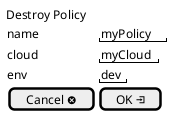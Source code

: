 @startuml

salt
{
  Destroy Policy
  {
      name | "myPolicy"
      cloud | "myCloud"
      env | "dev"
      [ Cancel <&circle-x>] | [ OK <&account-login> ]
  }
}

@enduml
